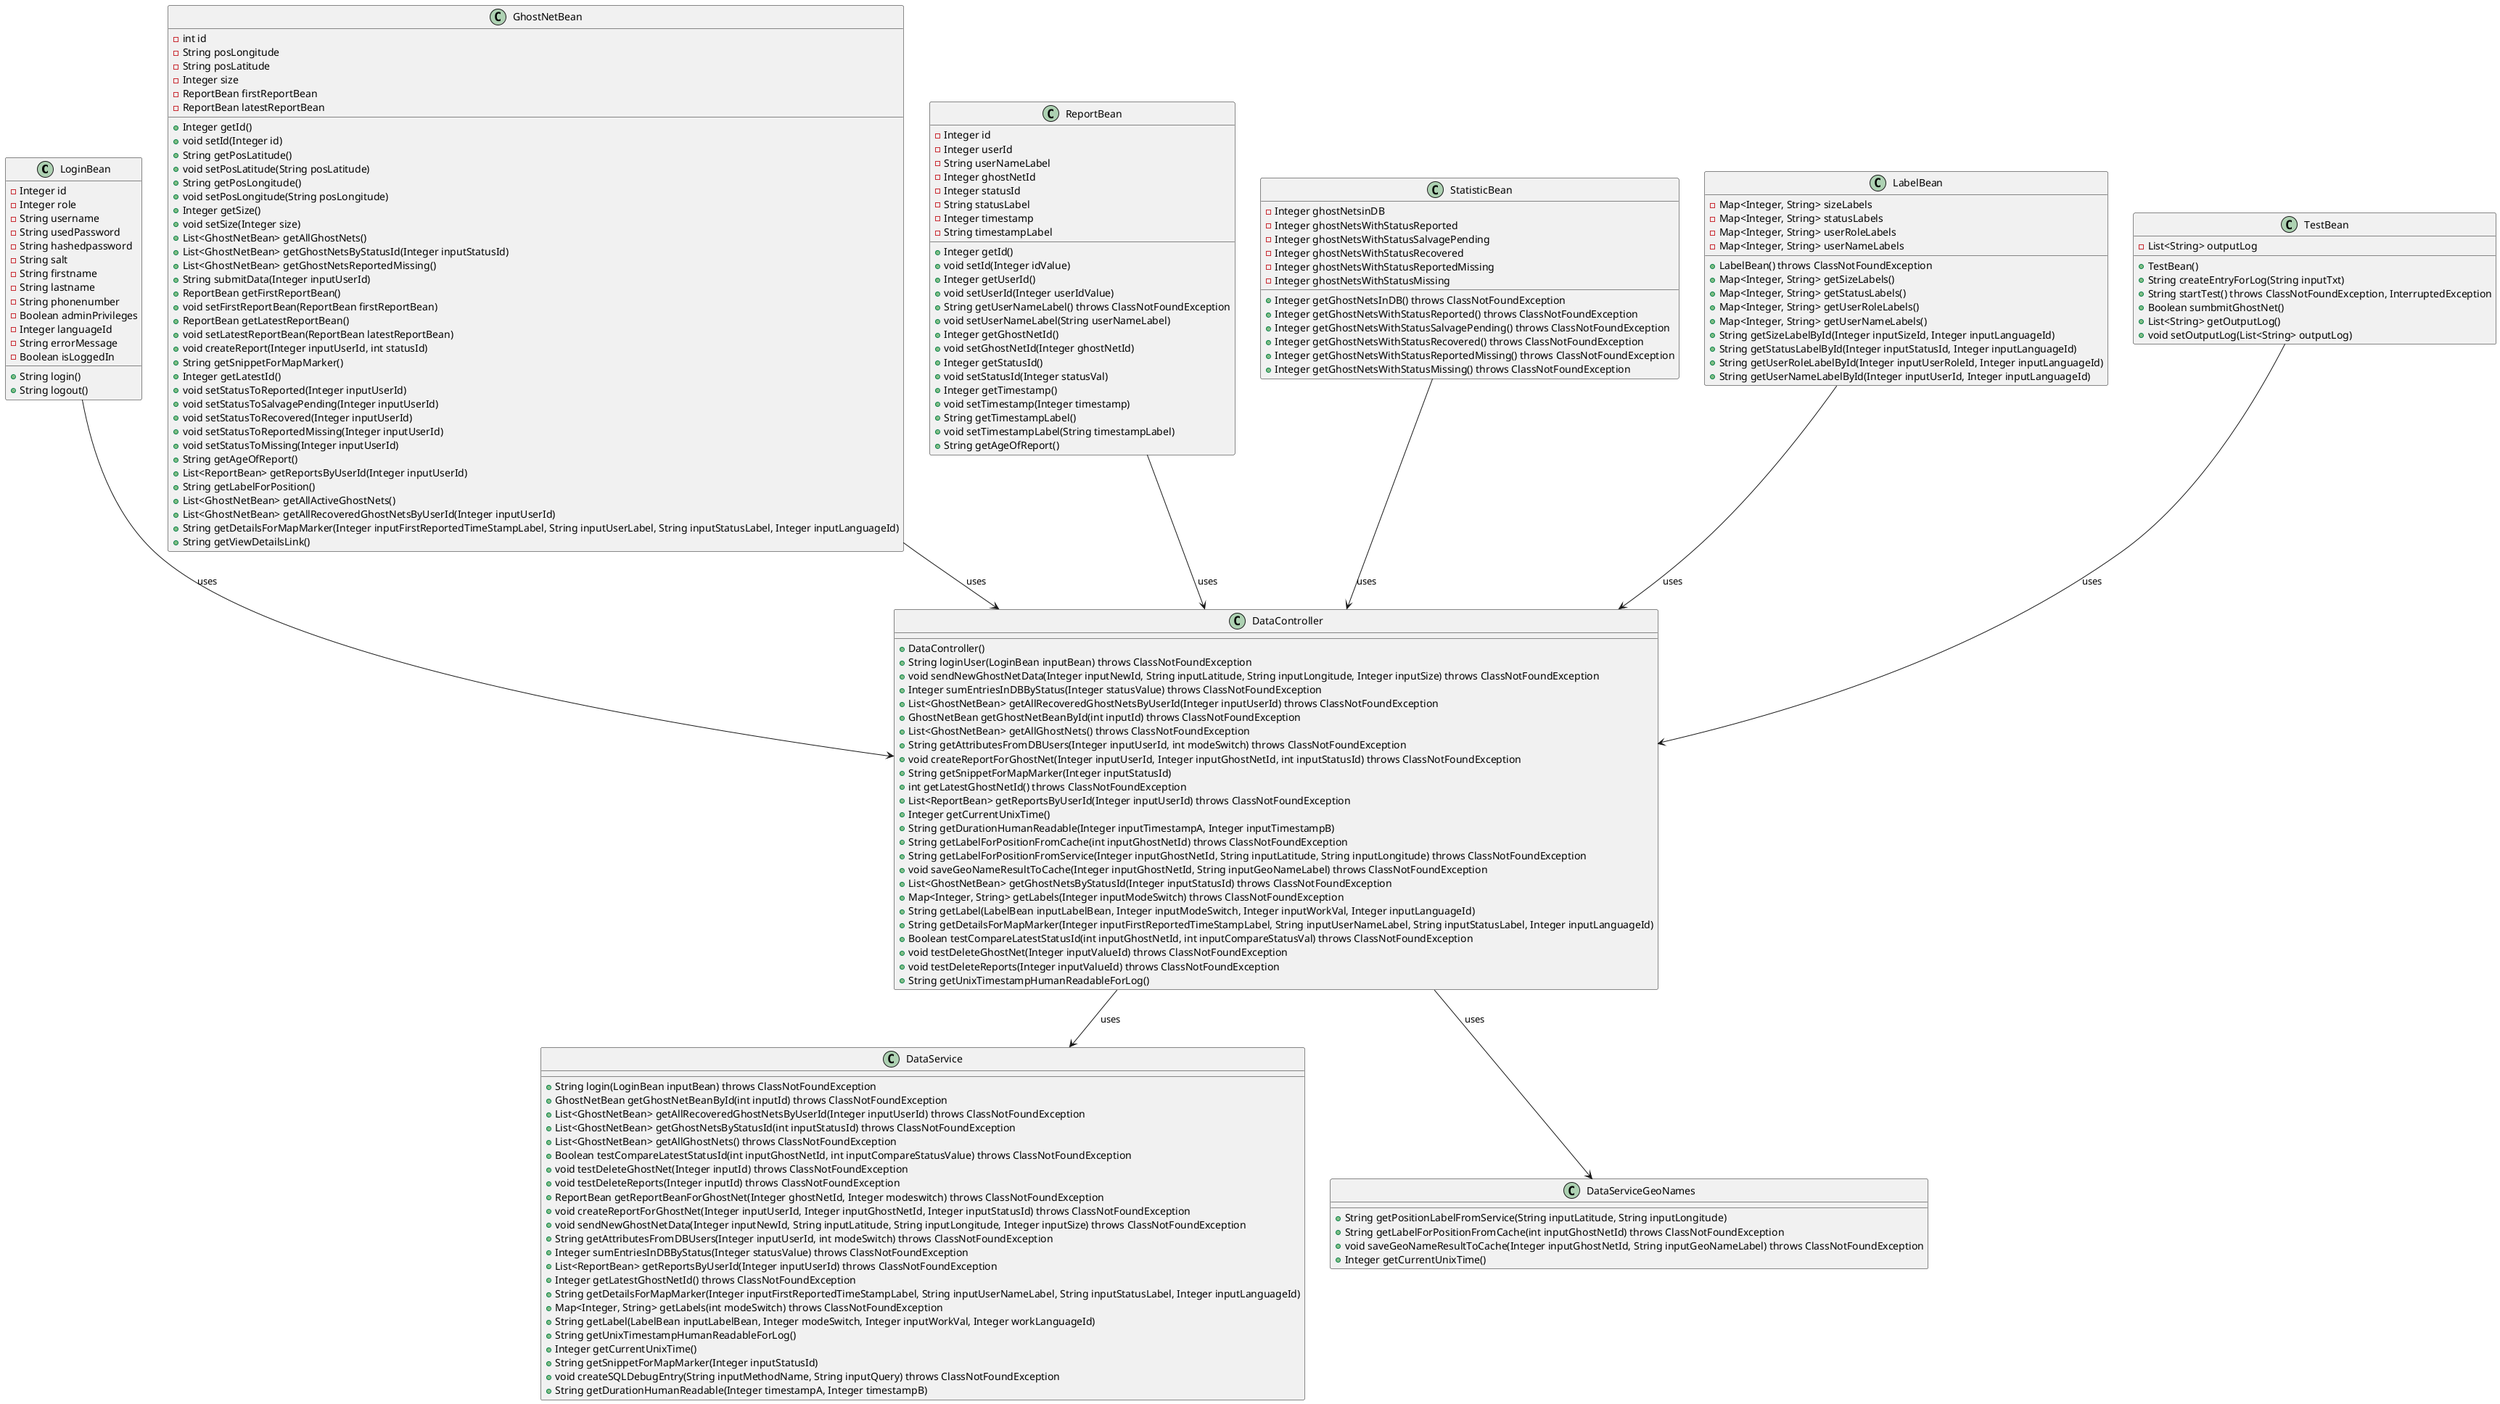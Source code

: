 @startuml

class LoginBean {
    - Integer id
    - Integer role
    - String username
    - String usedPassword
    - String hashedpassword
    - String salt
    - String firstname
    - String lastname
    - String phonenumber
    - Boolean adminPrivileges
    - Integer languageId
    - String errorMessage
    - Boolean isLoggedIn
    + String login()
    + String logout()
}

class GhostNetBean {
    - int id
    - String posLongitude
    - String posLatitude
    - Integer size
    - ReportBean firstReportBean
    - ReportBean latestReportBean
    + Integer getId()
    + void setId(Integer id)
    + String getPosLatitude()
    + void setPosLatitude(String posLatitude)
    + String getPosLongitude()
    + void setPosLongitude(String posLongitude)
    + Integer getSize()
    + void setSize(Integer size)
    + List<GhostNetBean> getAllGhostNets()
    + List<GhostNetBean> getGhostNetsByStatusId(Integer inputStatusId)
    + List<GhostNetBean> getGhostNetsReportedMissing()
    + String submitData(Integer inputUserId)
    + ReportBean getFirstReportBean()
    + void setFirstReportBean(ReportBean firstReportBean)
    + ReportBean getLatestReportBean()
    + void setLatestReportBean(ReportBean latestReportBean)
    + void createReport(Integer inputUserId, int statusId)
    + String getSnippetForMapMarker()
    + Integer getLatestId()
    + void setStatusToReported(Integer inputUserId)
    + void setStatusToSalvagePending(Integer inputUserId)
    + void setStatusToRecovered(Integer inputUserId)
    + void setStatusToReportedMissing(Integer inputUserId)
    + void setStatusToMissing(Integer inputUserId)
    + String getAgeOfReport()
    + List<ReportBean> getReportsByUserId(Integer inputUserId)
    + String getLabelForPosition()
    + List<GhostNetBean> getAllActiveGhostNets()
    + List<GhostNetBean> getAllRecoveredGhostNetsByUserId(Integer inputUserId)
    + String getDetailsForMapMarker(Integer inputFirstReportedTimeStampLabel, String inputUserLabel, String inputStatusLabel, Integer inputLanguageId)
    + String getViewDetailsLink()
}

class ReportBean {
    - Integer id
    - Integer userId
    - String userNameLabel
    - Integer ghostNetId
    - Integer statusId
    - String statusLabel
    - Integer timestamp
    - String timestampLabel
    + Integer getId()
    + void setId(Integer idValue)
    + Integer getUserId()
    + void setUserId(Integer userIdValue)
    + String getUserNameLabel() throws ClassNotFoundException
    + void setUserNameLabel(String userNameLabel)
    + Integer getGhostNetId()
    + void setGhostNetId(Integer ghostNetId)
    + Integer getStatusId()
    + void setStatusId(Integer statusVal)
    + Integer getTimestamp()
    + void setTimestamp(Integer timestamp)
    + String getTimestampLabel()
    + void setTimestampLabel(String timestampLabel)
    + String getAgeOfReport()
}

class StatisticBean {
    - Integer ghostNetsinDB
    - Integer ghostNetsWithStatusReported
    - Integer ghostNetsWithStatusSalvagePending
    - Integer ghostNetsWithStatusRecovered
    - Integer ghostNetsWithStatusReportedMissing
    - Integer ghostNetsWithStatusMissing
    + Integer getGhostNetsInDB() throws ClassNotFoundException
    + Integer getGhostNetsWithStatusReported() throws ClassNotFoundException
    + Integer getGhostNetsWithStatusSalvagePending() throws ClassNotFoundException
    + Integer getGhostNetsWithStatusRecovered() throws ClassNotFoundException
    + Integer getGhostNetsWithStatusReportedMissing() throws ClassNotFoundException
    + Integer getGhostNetsWithStatusMissing() throws ClassNotFoundException
}

class LabelBean {
    - Map<Integer, String> sizeLabels
    - Map<Integer, String> statusLabels
    - Map<Integer, String> userRoleLabels
    - Map<Integer, String> userNameLabels
    + LabelBean() throws ClassNotFoundException
    + Map<Integer, String> getSizeLabels()
    + Map<Integer, String> getStatusLabels()
    + Map<Integer, String> getUserRoleLabels()
    + Map<Integer, String> getUserNameLabels()
    + String getSizeLabelById(Integer inputSizeId, Integer inputLanguageId)
    + String getStatusLabelById(Integer inputStatusId, Integer inputLanguageId)
    + String getUserRoleLabelById(Integer inputUserRoleId, Integer inputLanguageId)
    + String getUserNameLabelById(Integer inputUserId, Integer inputLanguageId)
}

class TestBean {
    - List<String> outputLog
    + TestBean()
    + String createEntryForLog(String inputTxt)
    + String startTest() throws ClassNotFoundException, InterruptedException
    + Boolean sumbmitGhostNet()
    + List<String> getOutputLog()
    + void setOutputLog(List<String> outputLog)
}

class DataController {
    + DataController()
    + String loginUser(LoginBean inputBean) throws ClassNotFoundException
    + void sendNewGhostNetData(Integer inputNewId, String inputLatitude, String inputLongitude, Integer inputSize) throws ClassNotFoundException
    + Integer sumEntriesInDBByStatus(Integer statusValue) throws ClassNotFoundException
    + List<GhostNetBean> getAllRecoveredGhostNetsByUserId(Integer inputUserId) throws ClassNotFoundException
    + GhostNetBean getGhostNetBeanById(int inputId) throws ClassNotFoundException
    + List<GhostNetBean> getAllGhostNets() throws ClassNotFoundException
    + String getAttributesFromDBUsers(Integer inputUserId, int modeSwitch) throws ClassNotFoundException
    + void createReportForGhostNet(Integer inputUserId, Integer inputGhostNetId, int inputStatusId) throws ClassNotFoundException
    + String getSnippetForMapMarker(Integer inputStatusId)
    + int getLatestGhostNetId() throws ClassNotFoundException
    + List<ReportBean> getReportsByUserId(Integer inputUserId) throws ClassNotFoundException
    + Integer getCurrentUnixTime()
    + String getDurationHumanReadable(Integer inputTimestampA, Integer inputTimestampB)
    + String getLabelForPositionFromCache(int inputGhostNetId) throws ClassNotFoundException
    + String getLabelForPositionFromService(Integer inputGhostNetId, String inputLatitude, String inputLongitude) throws ClassNotFoundException
    + void saveGeoNameResultToCache(Integer inputGhostNetId, String inputGeoNameLabel) throws ClassNotFoundException
    + List<GhostNetBean> getGhostNetsByStatusId(Integer inputStatusId) throws ClassNotFoundException
    + Map<Integer, String> getLabels(Integer inputModeSwitch) throws ClassNotFoundException
    + String getLabel(LabelBean inputLabelBean, Integer inputModeSwitch, Integer inputWorkVal, Integer inputLanguageId)
    + String getDetailsForMapMarker(Integer inputFirstReportedTimeStampLabel, String inputUserNameLabel, String inputStatusLabel, Integer inputLanguageId)
    + Boolean testCompareLatestStatusId(int inputGhostNetId, int inputCompareStatusVal) throws ClassNotFoundException
    + void testDeleteGhostNet(Integer inputValueId) throws ClassNotFoundException
    + void testDeleteReports(Integer inputValueId) throws ClassNotFoundException
    + String getUnixTimestampHumanReadableForLog()
}

class DataService {
    + String login(LoginBean inputBean) throws ClassNotFoundException
    + GhostNetBean getGhostNetBeanById(int inputId) throws ClassNotFoundException
    + List<GhostNetBean> getAllRecoveredGhostNetsByUserId(Integer inputUserId) throws ClassNotFoundException
    + List<GhostNetBean> getGhostNetsByStatusId(int inputStatusId) throws ClassNotFoundException
    + List<GhostNetBean> getAllGhostNets() throws ClassNotFoundException
    + Boolean testCompareLatestStatusId(int inputGhostNetId, int inputCompareStatusValue) throws ClassNotFoundException
    + void testDeleteGhostNet(Integer inputId) throws ClassNotFoundException
    + void testDeleteReports(Integer inputId) throws ClassNotFoundException
    + ReportBean getReportBeanForGhostNet(Integer ghostNetId, Integer modeswitch) throws ClassNotFoundException
    + void createReportForGhostNet(Integer inputUserId, Integer inputGhostNetId, Integer inputStatusId) throws ClassNotFoundException
    + void sendNewGhostNetData(Integer inputNewId, String inputLatitude, String inputLongitude, Integer inputSize) throws ClassNotFoundException
    + String getAttributesFromDBUsers(Integer inputUserId, int modeSwitch) throws ClassNotFoundException
    + Integer sumEntriesInDBByStatus(Integer statusValue) throws ClassNotFoundException
    + List<ReportBean> getReportsByUserId(Integer inputUserId) throws ClassNotFoundException
    + Integer getLatestGhostNetId() throws ClassNotFoundException
    + String getDetailsForMapMarker(Integer inputFirstReportedTimeStampLabel, String inputUserNameLabel, String inputStatusLabel, Integer inputLanguageId)
    + Map<Integer, String> getLabels(int modeSwitch) throws ClassNotFoundException
    + String getLabel(LabelBean inputLabelBean, Integer modeSwitch, Integer inputWorkVal, Integer workLanguageId)
    + String getUnixTimestampHumanReadableForLog()
    + Integer getCurrentUnixTime()
    + String getSnippetForMapMarker(Integer inputStatusId)
    + void createSQLDebugEntry(String inputMethodName, String inputQuery) throws ClassNotFoundException
    + String getDurationHumanReadable(Integer timestampA, Integer timestampB)
}

class DataServiceGeoNames {
    + String getPositionLabelFromService(String inputLatitude, String inputLongitude)
    + String getLabelForPositionFromCache(int inputGhostNetId) throws ClassNotFoundException
    + void saveGeoNameResultToCache(Integer inputGhostNetId, String inputGeoNameLabel) throws ClassNotFoundException
    + Integer getCurrentUnixTime()
}

LoginBean --> DataController : uses
GhostNetBean --> DataController : uses
ReportBean --> DataController : uses
StatisticBean --> DataController : uses
LabelBean --> DataController : uses
TestBean --> DataController : uses
DataController --> DataService : uses
DataController --> DataServiceGeoNames : uses

@enduml
